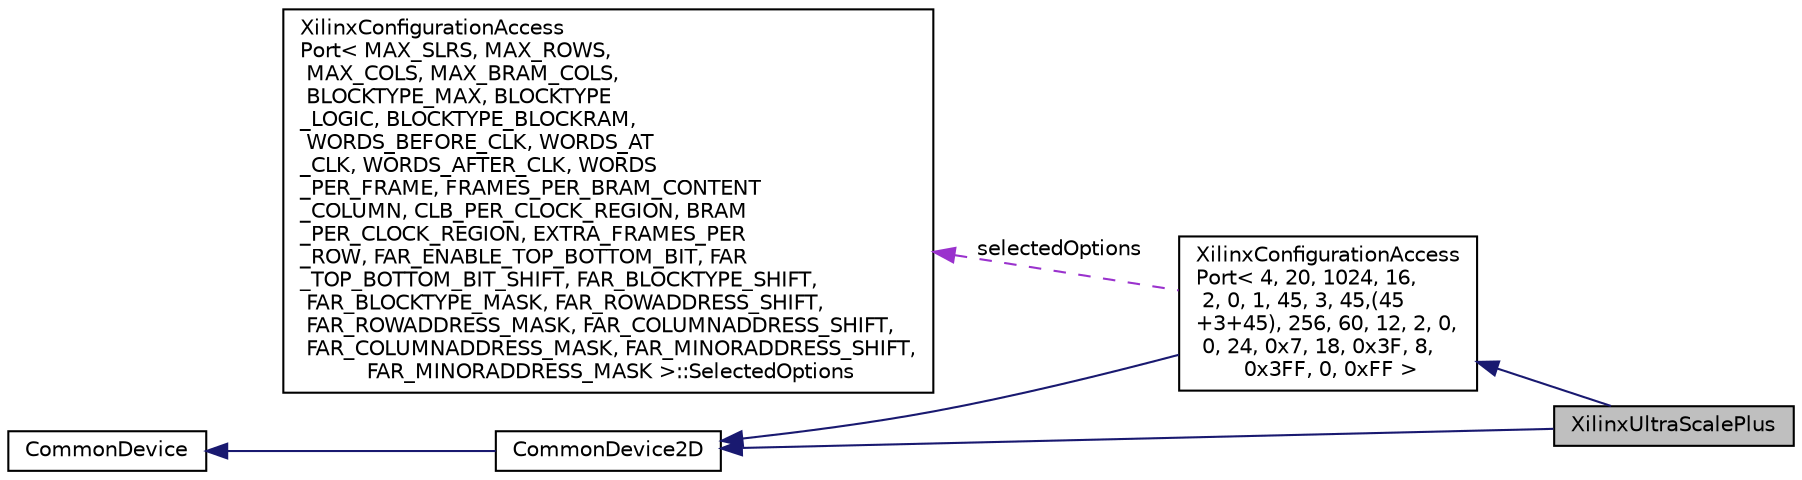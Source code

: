 digraph "XilinxUltraScalePlus"
{
 // INTERACTIVE_SVG=YES
 // LATEX_PDF_SIZE
  edge [fontname="Helvetica",fontsize="10",labelfontname="Helvetica",labelfontsize="10"];
  node [fontname="Helvetica",fontsize="10",shape=record];
  rankdir="LR";
  Node1 [label="XilinxUltraScalePlus",height=0.2,width=0.4,color="black", fillcolor="grey75", style="filled", fontcolor="black",tooltip=" "];
  Node2 -> Node1 [dir="back",color="midnightblue",fontsize="10",style="solid",fontname="Helvetica"];
  Node2 [label="CommonDevice2D",height=0.2,width=0.4,color="black", fillcolor="white", style="filled",URL="$classCommonDevice2D.html",tooltip=" "];
  Node3 -> Node2 [dir="back",color="midnightblue",fontsize="10",style="solid",fontname="Helvetica"];
  Node3 [label="CommonDevice",height=0.2,width=0.4,color="black", fillcolor="white", style="filled",URL="$classCommonDevice.html",tooltip=" "];
  Node4 -> Node1 [dir="back",color="midnightblue",fontsize="10",style="solid",fontname="Helvetica"];
  Node4 [label="XilinxConfigurationAccess\lPort\< 4, 20, 1024, 16,\l 2, 0, 1, 45, 3, 45,(45\l+3+45), 256, 60, 12, 2, 0,\l 0, 24, 0x7, 18, 0x3F, 8,\l 0x3FF, 0, 0xFF \>",height=0.2,width=0.4,color="black", fillcolor="white", style="filled",URL="$classXilinxConfigurationAccessPort.html",tooltip=" "];
  Node2 -> Node4 [dir="back",color="midnightblue",fontsize="10",style="solid",fontname="Helvetica"];
  Node5 -> Node4 [dir="back",color="darkorchid3",fontsize="10",style="dashed",label=" selectedOptions" ,fontname="Helvetica"];
  Node5 [label="XilinxConfigurationAccess\lPort\< MAX_SLRS, MAX_ROWS,\l MAX_COLS, MAX_BRAM_COLS,\l BLOCKTYPE_MAX, BLOCKTYPE\l_LOGIC, BLOCKTYPE_BLOCKRAM,\l WORDS_BEFORE_CLK, WORDS_AT\l_CLK, WORDS_AFTER_CLK, WORDS\l_PER_FRAME, FRAMES_PER_BRAM_CONTENT\l_COLUMN, CLB_PER_CLOCK_REGION, BRAM\l_PER_CLOCK_REGION, EXTRA_FRAMES_PER\l_ROW, FAR_ENABLE_TOP_BOTTOM_BIT, FAR\l_TOP_BOTTOM_BIT_SHIFT, FAR_BLOCKTYPE_SHIFT,\l FAR_BLOCKTYPE_MASK, FAR_ROWADDRESS_SHIFT,\l FAR_ROWADDRESS_MASK, FAR_COLUMNADDRESS_SHIFT,\l FAR_COLUMNADDRESS_MASK, FAR_MINORADDRESS_SHIFT,\l FAR_MINORADDRESS_MASK \>::SelectedOptions",height=0.2,width=0.4,color="black", fillcolor="white", style="filled",URL="$structXilinxConfigurationAccessPort_1_1SelectedOptions.html",tooltip=" "];
}
